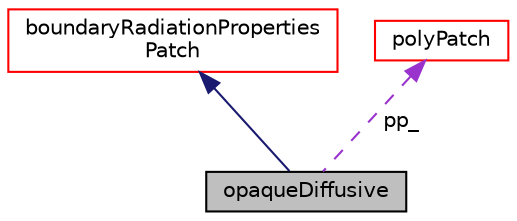 digraph "opaqueDiffusive"
{
  bgcolor="transparent";
  edge [fontname="Helvetica",fontsize="10",labelfontname="Helvetica",labelfontsize="10"];
  node [fontname="Helvetica",fontsize="10",shape=record];
  Node1 [label="opaqueDiffusive",height=0.2,width=0.4,color="black", fillcolor="grey75", style="filled" fontcolor="black"];
  Node2 -> Node1 [dir="back",color="midnightblue",fontsize="10",style="solid",fontname="Helvetica"];
  Node2 [label="boundaryRadiationProperties\lPatch",height=0.2,width=0.4,color="red",URL="$classFoam_1_1radiation_1_1boundaryRadiationPropertiesPatch.html"];
  Node3 -> Node1 [dir="back",color="darkorchid3",fontsize="10",style="dashed",label=" pp_" ,fontname="Helvetica"];
  Node3 [label="polyPatch",height=0.2,width=0.4,color="red",URL="$classFoam_1_1polyPatch.html",tooltip="A patch is a list of labels that address the faces in the global face list. "];
}
